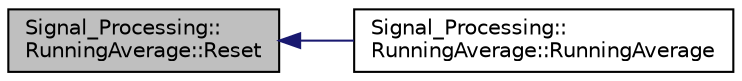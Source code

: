 digraph "Signal_Processing::RunningAverage::Reset"
{
  edge [fontname="Helvetica",fontsize="10",labelfontname="Helvetica",labelfontsize="10"];
  node [fontname="Helvetica",fontsize="10",shape=record];
  rankdir="LR";
  Node8 [label="Signal_Processing::\lRunningAverage::Reset",height=0.2,width=0.4,color="black", fillcolor="grey75", style="filled", fontcolor="black"];
  Node8 -> Node9 [dir="back",color="midnightblue",fontsize="10",style="solid",fontname="Helvetica"];
  Node9 [label="Signal_Processing::\lRunningAverage::RunningAverage",height=0.2,width=0.4,color="black", fillcolor="white", style="filled",URL="$class_signal___processing_1_1_running_average.html#ae6cf59a1392667098293fc7dc012893e"];
}
